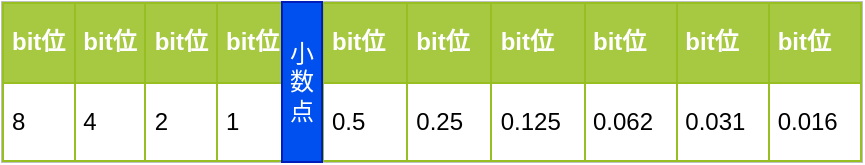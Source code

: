 <mxfile version="14.6.13" type="device"><diagram id="OVv6Pd1QNaL22PAg52FD" name="第 1 页"><mxGraphModel dx="946" dy="634" grid="1" gridSize="10" guides="1" tooltips="1" connect="1" arrows="1" fold="1" page="1" pageScale="1" pageWidth="827" pageHeight="1169" math="0" shadow="0"><root><mxCell id="0"/><mxCell id="1" parent="0"/><mxCell id="ICCQbcBSHJ4l1bIdjCEl-1" value="&lt;table border=&quot;1&quot; width=&quot;100%&quot; cellpadding=&quot;4&quot; style=&quot;width: 100% ; height: 100% ; border-collapse: collapse&quot;&gt;&lt;tbody&gt;&lt;tr style=&quot;background-color: #a7c942 ; color: #ffffff ; border: 1px solid #98bf21&quot;&gt;&lt;td&gt;&lt;span style=&quot;font-weight: 700&quot;&gt;bit位&lt;/span&gt;&lt;br&gt;&lt;/td&gt;&lt;th align=&quot;left&quot;&gt;bit位&lt;br&gt;&lt;/th&gt;&lt;th align=&quot;left&quot;&gt;bit位&lt;br&gt;&lt;/th&gt;&lt;th align=&quot;left&quot;&gt;bit位&lt;/th&gt;&lt;/tr&gt;&lt;tr style=&quot;border: 1px solid #98bf21&quot;&gt;&lt;td&gt;8&lt;/td&gt;&lt;td&gt;4&lt;/td&gt;&lt;td&gt;2&lt;/td&gt;&lt;td&gt;1&lt;/td&gt;&lt;/tr&gt;&lt;/tbody&gt;&lt;/table&gt;" style="text;html=1;strokeColor=#c0c0c0;fillColor=#ffffff;overflow=fill;rounded=0;" vertex="1" parent="1"><mxGeometry x="210" y="210" width="140" height="80" as="geometry"/></mxCell><mxCell id="ICCQbcBSHJ4l1bIdjCEl-2" value="&lt;table border=&quot;1&quot; width=&quot;100%&quot; cellpadding=&quot;4&quot; style=&quot;width: 100% ; height: 100% ; border-collapse: collapse&quot;&gt;&lt;tbody&gt;&lt;tr style=&quot;background-color: #a7c942 ; color: #ffffff ; border: 1px solid #98bf21&quot;&gt;&lt;th align=&quot;left&quot;&gt;bit位&lt;br&gt;&lt;/th&gt;&lt;th align=&quot;left&quot;&gt;bit位&lt;br&gt;&lt;/th&gt;&lt;th align=&quot;left&quot;&gt;bit位&lt;br&gt;&lt;/th&gt;&lt;td&gt;&lt;span style=&quot;font-weight: 700&quot;&gt;bit位&lt;/span&gt;&lt;br&gt;&lt;/td&gt;&lt;td&gt;&lt;span style=&quot;font-weight: 700&quot;&gt;bit位&lt;/span&gt;&lt;br&gt;&lt;/td&gt;&lt;td&gt;&lt;span style=&quot;font-weight: 700&quot;&gt;bit位&lt;/span&gt;&lt;br&gt;&lt;/td&gt;&lt;/tr&gt;&lt;tr style=&quot;border: 1px solid #98bf21&quot;&gt;&lt;td&gt;0.5&lt;/td&gt;&lt;td&gt;0.25&lt;/td&gt;&lt;td&gt;0.125&lt;/td&gt;&lt;td&gt;0.062&lt;/td&gt;&lt;td&gt;0.031&lt;/td&gt;&lt;td&gt;0.016&lt;/td&gt;&lt;/tr&gt;&lt;/tbody&gt;&lt;/table&gt;" style="text;html=1;strokeColor=#c0c0c0;fillColor=#ffffff;overflow=fill;rounded=0;" vertex="1" parent="1"><mxGeometry x="370" y="210" width="270" height="80" as="geometry"/></mxCell><mxCell id="ICCQbcBSHJ4l1bIdjCEl-3" value="小数点" style="rounded=0;whiteSpace=wrap;html=1;fillColor=#0050ef;strokeColor=#001DBC;fontColor=#ffffff;" vertex="1" parent="1"><mxGeometry x="350" y="210" width="20" height="80" as="geometry"/></mxCell></root></mxGraphModel></diagram></mxfile>